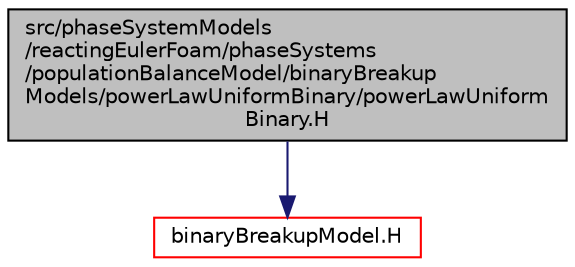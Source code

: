 digraph "src/phaseSystemModels/reactingEulerFoam/phaseSystems/populationBalanceModel/binaryBreakupModels/powerLawUniformBinary/powerLawUniformBinary.H"
{
  bgcolor="transparent";
  edge [fontname="Helvetica",fontsize="10",labelfontname="Helvetica",labelfontsize="10"];
  node [fontname="Helvetica",fontsize="10",shape=record];
  Node1 [label="src/phaseSystemModels\l/reactingEulerFoam/phaseSystems\l/populationBalanceModel/binaryBreakup\lModels/powerLawUniformBinary/powerLawUniform\lBinary.H",height=0.2,width=0.4,color="black", fillcolor="grey75", style="filled" fontcolor="black"];
  Node1 -> Node2 [color="midnightblue",fontsize="10",style="solid",fontname="Helvetica"];
  Node2 [label="binaryBreakupModel.H",height=0.2,width=0.4,color="red",URL="$binaryBreakupModel_8H.html"];
}
